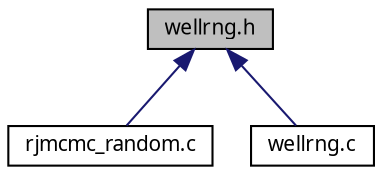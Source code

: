 digraph "wellrng.h"
{
  edge [fontname="FreeSans.ttf",fontsize="10",labelfontname="FreeSans.ttf",labelfontsize="10"];
  node [fontname="FreeSans.ttf",fontsize="10",shape=record];
  Node1 [label="wellrng.h",height=0.2,width=0.4,color="black", fillcolor="grey75", style="filled", fontcolor="black"];
  Node1 -> Node2 [dir="back",color="midnightblue",fontsize="10",style="solid",fontname="FreeSans.ttf"];
  Node2 [label="rjmcmc_random.c",height=0.2,width=0.4,color="black", fillcolor="white", style="filled",URL="$rjmcmc__random_8c.html"];
  Node1 -> Node3 [dir="back",color="midnightblue",fontsize="10",style="solid",fontname="FreeSans.ttf"];
  Node3 [label="wellrng.c",height=0.2,width=0.4,color="black", fillcolor="white", style="filled",URL="$wellrng_8c.html"];
}
